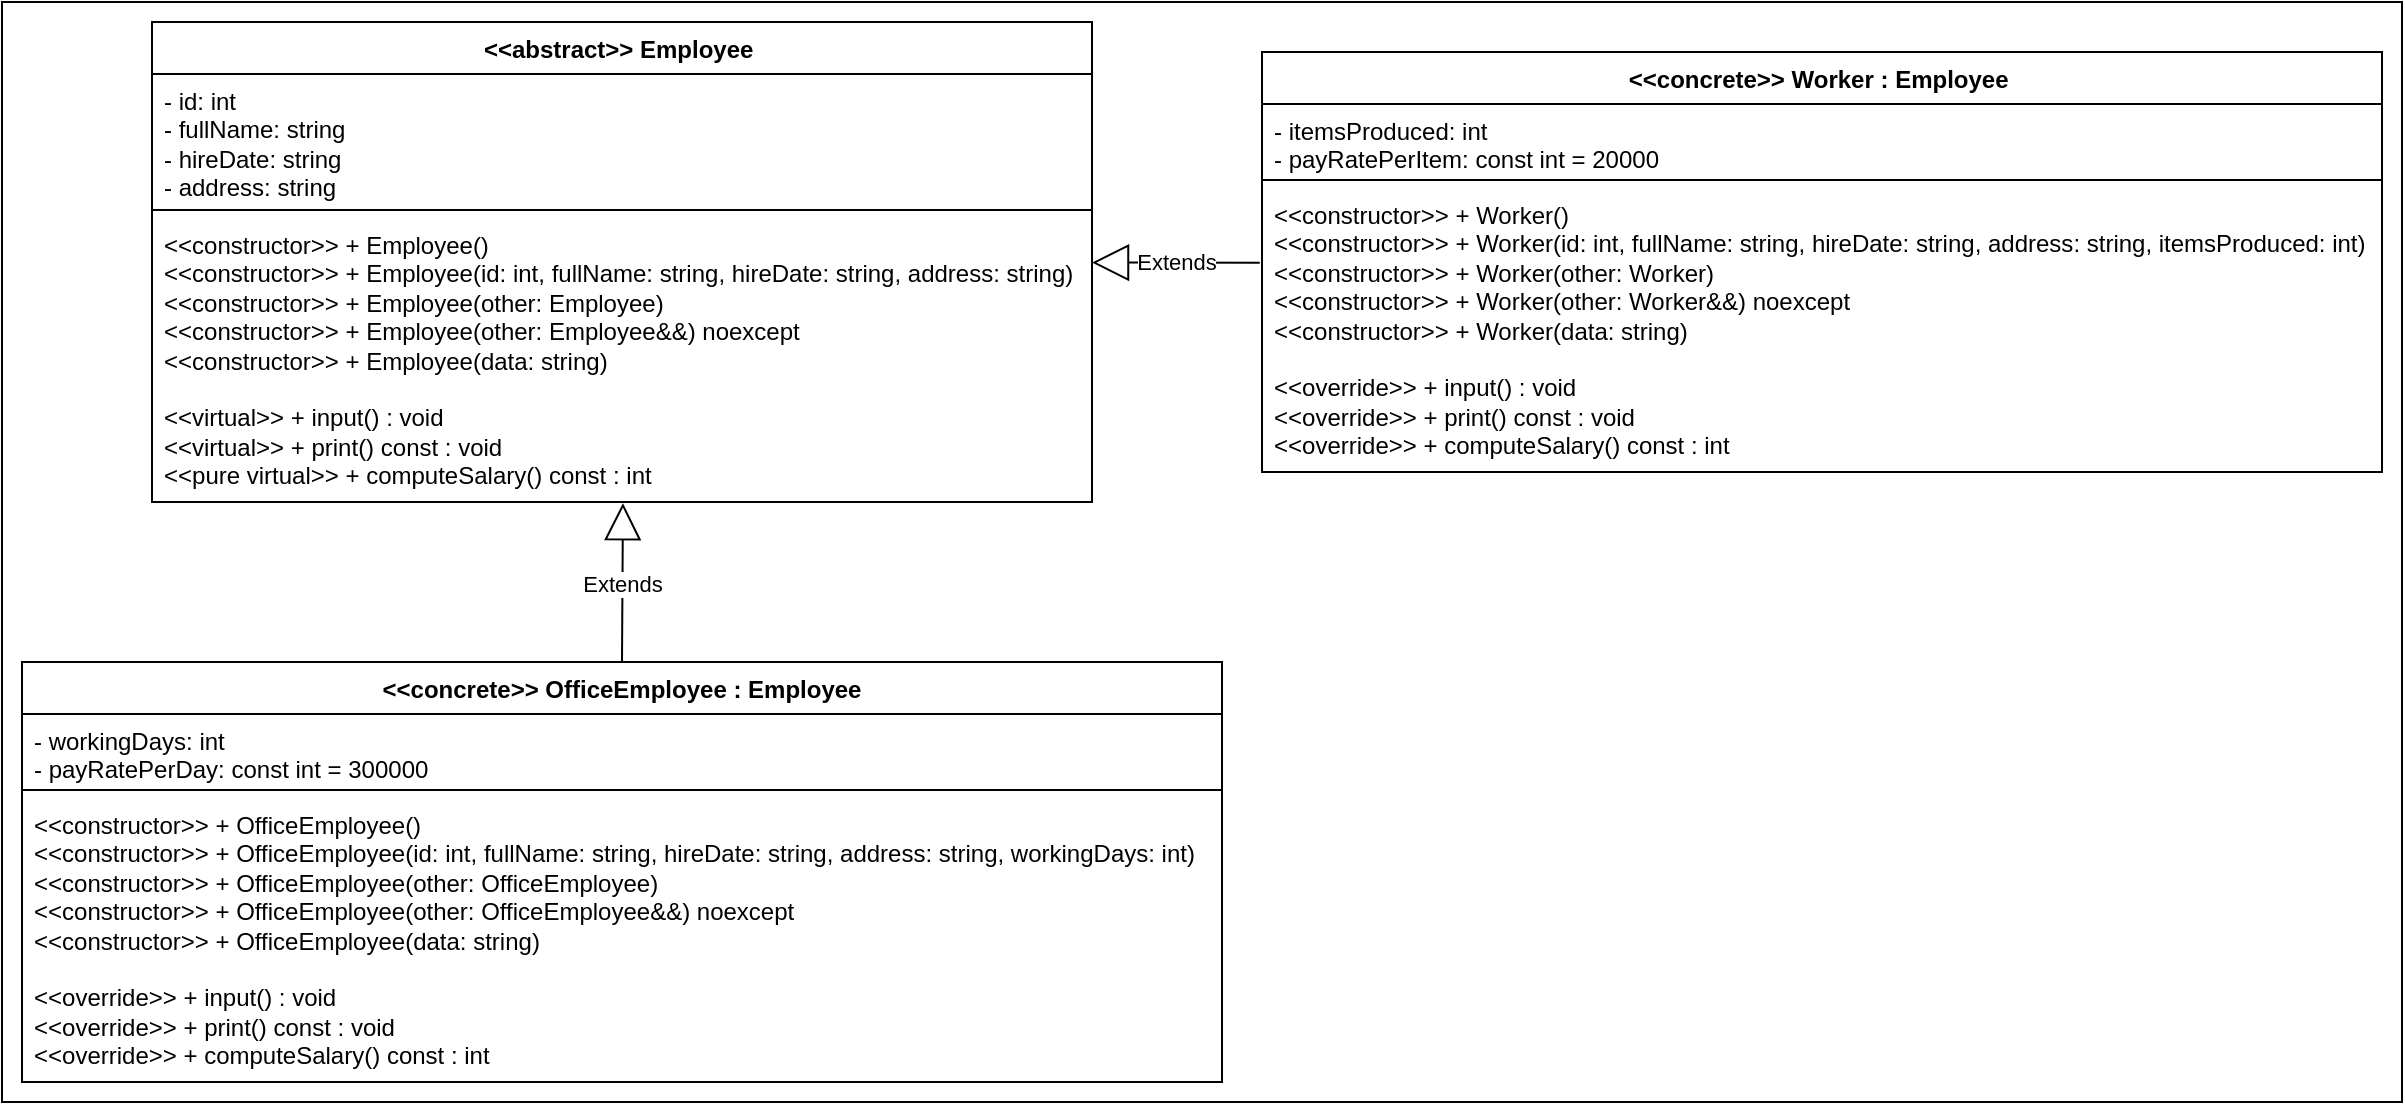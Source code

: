 <mxfile version="24.8.4" pages="2">
  <diagram name="Assignment01" id="YQNJQ6a5uJNEXBnVBi4n">
    <mxGraphModel dx="1448" dy="288" grid="1" gridSize="10" guides="1" tooltips="1" connect="1" arrows="1" fold="1" page="1" pageScale="1" pageWidth="850" pageHeight="1100" math="0" shadow="0">
      <root>
        <mxCell id="0" />
        <mxCell id="1" parent="0" />
        <mxCell id="TGg97sCdS2oQXF3Zb6yF-17" value="" style="rounded=0;whiteSpace=wrap;html=1;" parent="1" vertex="1">
          <mxGeometry x="-840" y="30" width="1200" height="550" as="geometry" />
        </mxCell>
        <mxCell id="TGg97sCdS2oQXF3Zb6yF-1" value="&amp;lt;&amp;lt;&lt;span class=&quot;hljs-keyword&quot;&gt;abstract&lt;/span&gt;&amp;gt;&amp;gt;          Employee&amp;nbsp;" style="swimlane;fontStyle=1;align=center;verticalAlign=top;childLayout=stackLayout;horizontal=1;startSize=26;horizontalStack=0;resizeParent=1;resizeParentMax=0;resizeLast=0;collapsible=1;marginBottom=0;whiteSpace=wrap;html=1;" parent="1" vertex="1">
          <mxGeometry x="-765" y="40" width="470" height="240" as="geometry" />
        </mxCell>
        <mxCell id="TGg97sCdS2oQXF3Zb6yF-2" value="- id: &lt;span class=&quot;hljs-keyword&quot;&gt;int&lt;/span&gt;         &lt;br&gt;   - fullName: &lt;span class=&quot;hljs-keyword&quot;&gt;string&lt;/span&gt;&lt;br&gt;   - hireDate: &lt;span class=&quot;hljs-keyword&quot;&gt;string&lt;/span&gt;&lt;br&gt;   - address: &lt;span class=&quot;hljs-keyword&quot;&gt;string&lt;/span&gt;" style="text;strokeColor=none;fillColor=none;align=left;verticalAlign=top;spacingLeft=4;spacingRight=4;overflow=hidden;rotatable=0;points=[[0,0.5],[1,0.5]];portConstraint=eastwest;whiteSpace=wrap;html=1;" parent="TGg97sCdS2oQXF3Zb6yF-1" vertex="1">
          <mxGeometry y="26" width="470" height="64" as="geometry" />
        </mxCell>
        <mxCell id="TGg97sCdS2oQXF3Zb6yF-3" value="" style="line;strokeWidth=1;fillColor=none;align=left;verticalAlign=middle;spacingTop=-1;spacingLeft=3;spacingRight=3;rotatable=0;labelPosition=right;points=[];portConstraint=eastwest;strokeColor=inherit;" parent="TGg97sCdS2oQXF3Zb6yF-1" vertex="1">
          <mxGeometry y="90" width="470" height="8" as="geometry" />
        </mxCell>
        <mxCell id="TGg97sCdS2oQXF3Zb6yF-4" value="&amp;lt;&amp;lt;constructor&amp;gt;&amp;gt; + &lt;span class=&quot;hljs-title function_ invoke__&quot;&gt;Employee&lt;/span&gt;()&lt;br&gt;&amp;lt;&amp;lt;constructor&amp;gt;&amp;gt; + &lt;span class=&quot;hljs-title function_ invoke__&quot;&gt;Employee&lt;/span&gt;(&lt;span class=&quot;hljs-attr&quot;&gt;id&lt;/span&gt;: &lt;span class=&quot;hljs-keyword&quot;&gt;int&lt;/span&gt;, &lt;span class=&quot;hljs-attr&quot;&gt;fullName&lt;/span&gt;: &lt;span class=&quot;hljs-keyword&quot;&gt;string&lt;/span&gt;, &lt;span class=&quot;hljs-attr&quot;&gt;hireDate&lt;/span&gt;: &lt;span class=&quot;hljs-keyword&quot;&gt;string&lt;/span&gt;, &lt;span class=&quot;hljs-attr&quot;&gt;address&lt;/span&gt;: &lt;span class=&quot;hljs-keyword&quot;&gt;string&lt;/span&gt;)&lt;br&gt;&amp;lt;&amp;lt;constructor&amp;gt;&amp;gt; + &lt;span class=&quot;hljs-title function_ invoke__&quot;&gt;Employee&lt;/span&gt;(&lt;span class=&quot;hljs-attr&quot;&gt;other&lt;/span&gt;: Employee)&lt;br&gt;&amp;lt;&amp;lt;constructor&amp;gt;&amp;gt; + &lt;span class=&quot;hljs-title function_ invoke__&quot;&gt;Employee&lt;/span&gt;(&lt;span class=&quot;hljs-attr&quot;&gt;other&lt;/span&gt;: Employee&amp;amp;&amp;amp;) noexcept&lt;br&gt;&amp;lt;&amp;lt;constructor&amp;gt;&amp;gt; + &lt;span class=&quot;hljs-title function_ invoke__&quot;&gt;Employee&lt;/span&gt;(&lt;span class=&quot;hljs-attr&quot;&gt;data&lt;/span&gt;: &lt;span class=&quot;hljs-keyword&quot;&gt;string&lt;/span&gt;)&lt;div&gt;&lt;br&gt;&amp;lt;&amp;lt;virtual&amp;gt;&amp;gt; + &lt;span class=&quot;hljs-title function_ invoke__&quot;&gt;input&lt;/span&gt;() : &lt;span class=&quot;hljs-keyword&quot;&gt;void&lt;/span&gt;&lt;br&gt;&amp;lt;&amp;lt;virtual&amp;gt;&amp;gt; + &lt;span class=&quot;hljs-keyword&quot;&gt;print&lt;/span&gt;() &lt;span class=&quot;hljs-keyword&quot;&gt;const&lt;/span&gt; : &lt;span class=&quot;hljs-keyword&quot;&gt;void&lt;/span&gt;&lt;/div&gt;&lt;div&gt;&lt;span class=&quot;hljs-keyword&quot;&gt;&amp;lt;&amp;lt;pure virtual&amp;gt;&amp;gt; +&amp;nbsp;&lt;span class=&quot;hljs-title function_ invoke__&quot;&gt;computeSalary&lt;/span&gt;()&amp;nbsp;&lt;span class=&quot;hljs-keyword&quot;&gt;const&lt;/span&gt;&amp;nbsp;:&amp;nbsp;&lt;span class=&quot;hljs-keyword&quot;&gt;int&lt;/span&gt;&lt;br&gt;&lt;/span&gt;&lt;/div&gt;" style="text;strokeColor=none;fillColor=none;align=left;verticalAlign=top;spacingLeft=4;spacingRight=4;overflow=hidden;rotatable=0;points=[[0,0.5],[1,0.5]];portConstraint=eastwest;whiteSpace=wrap;html=1;" parent="TGg97sCdS2oQXF3Zb6yF-1" vertex="1">
          <mxGeometry y="98" width="470" height="142" as="geometry" />
        </mxCell>
        <mxCell id="TGg97sCdS2oQXF3Zb6yF-5" value="    &amp;lt;&amp;lt;concrete&amp;gt;&amp;gt;          OfficeEmployee : Employee&lt;br/&gt;&lt;br&gt;      " style="swimlane;fontStyle=1;align=center;verticalAlign=top;childLayout=stackLayout;horizontal=1;startSize=26;horizontalStack=0;resizeParent=1;resizeParentMax=0;resizeLast=0;collapsible=1;marginBottom=0;whiteSpace=wrap;html=1;" parent="1" vertex="1">
          <mxGeometry x="-830" y="360" width="600" height="210" as="geometry" />
        </mxCell>
        <mxCell id="TGg97sCdS2oQXF3Zb6yF-6" value="- workingDays: &lt;span class=&quot;hljs-keyword&quot;&gt;int&lt;/span&gt;&lt;br/&gt;    - payRatePerDay: &lt;span class=&quot;hljs-keyword&quot;&gt;const&lt;/span&gt; &lt;span class=&quot;hljs-variable constant_&quot;&gt;int&lt;/span&gt; = &lt;span class=&quot;hljs-number&quot;&gt;300000&lt;/span&gt;" style="text;strokeColor=none;fillColor=none;align=left;verticalAlign=top;spacingLeft=4;spacingRight=4;overflow=hidden;rotatable=0;points=[[0,0.5],[1,0.5]];portConstraint=eastwest;whiteSpace=wrap;html=1;" parent="TGg97sCdS2oQXF3Zb6yF-5" vertex="1">
          <mxGeometry y="26" width="600" height="34" as="geometry" />
        </mxCell>
        <mxCell id="TGg97sCdS2oQXF3Zb6yF-7" value="" style="line;strokeWidth=1;fillColor=none;align=left;verticalAlign=middle;spacingTop=-1;spacingLeft=3;spacingRight=3;rotatable=0;labelPosition=right;points=[];portConstraint=eastwest;strokeColor=inherit;" parent="TGg97sCdS2oQXF3Zb6yF-5" vertex="1">
          <mxGeometry y="60" width="600" height="8" as="geometry" />
        </mxCell>
        <mxCell id="TGg97sCdS2oQXF3Zb6yF-8" value="&amp;lt;&amp;lt;constructor&amp;gt;&amp;gt; + &lt;span class=&quot;hljs-title function_ invoke__&quot;&gt;OfficeEmployee&lt;/span&gt;()&lt;br&gt;&amp;lt;&amp;lt;constructor&amp;gt;&amp;gt; + &lt;span class=&quot;hljs-title function_ invoke__&quot;&gt;OfficeEmployee&lt;/span&gt;(&lt;span class=&quot;hljs-attr&quot;&gt;id&lt;/span&gt;: &lt;span class=&quot;hljs-keyword&quot;&gt;int&lt;/span&gt;, &lt;span class=&quot;hljs-attr&quot;&gt;fullName&lt;/span&gt;: &lt;span class=&quot;hljs-keyword&quot;&gt;string&lt;/span&gt;, &lt;span class=&quot;hljs-attr&quot;&gt;hireDate&lt;/span&gt;: &lt;span class=&quot;hljs-keyword&quot;&gt;string&lt;/span&gt;, &lt;span class=&quot;hljs-attr&quot;&gt;address&lt;/span&gt;: &lt;span class=&quot;hljs-keyword&quot;&gt;string&lt;/span&gt;, &lt;span class=&quot;hljs-attr&quot;&gt;workingDays&lt;/span&gt;: &lt;span class=&quot;hljs-keyword&quot;&gt;int&lt;/span&gt;)&lt;br&gt;&amp;lt;&amp;lt;constructor&amp;gt;&amp;gt; + &lt;span class=&quot;hljs-title function_ invoke__&quot;&gt;OfficeEmployee&lt;/span&gt;(&lt;span class=&quot;hljs-attr&quot;&gt;other&lt;/span&gt;: OfficeEmployee)&lt;br&gt;&amp;lt;&amp;lt;constructor&amp;gt;&amp;gt; + &lt;span class=&quot;hljs-title function_ invoke__&quot;&gt;OfficeEmployee&lt;/span&gt;(&lt;span class=&quot;hljs-attr&quot;&gt;other&lt;/span&gt;: OfficeEmployee&amp;amp;&amp;amp;) noexcept&lt;br&gt;&amp;lt;&amp;lt;constructor&amp;gt;&amp;gt; + &lt;span class=&quot;hljs-title function_ invoke__&quot;&gt;OfficeEmployee&lt;/span&gt;(&lt;span class=&quot;hljs-attr&quot;&gt;data&lt;/span&gt;: &lt;span class=&quot;hljs-keyword&quot;&gt;string&lt;/span&gt;)&lt;div&gt;&lt;br&gt;&amp;lt;&amp;lt;override&amp;gt;&amp;gt; + &lt;span class=&quot;hljs-title function_ invoke__&quot;&gt;input&lt;/span&gt;() : &lt;span class=&quot;hljs-keyword&quot;&gt;void&lt;/span&gt;&lt;br&gt;&amp;lt;&amp;lt;override&amp;gt;&amp;gt; + &lt;span class=&quot;hljs-keyword&quot;&gt;print&lt;/span&gt;() &lt;span class=&quot;hljs-keyword&quot;&gt;const&lt;/span&gt; : &lt;span class=&quot;hljs-keyword&quot;&gt;void&lt;/span&gt;&lt;br&gt;&amp;lt;&amp;lt;override&amp;gt;&amp;gt; + &lt;span class=&quot;hljs-title function_ invoke__&quot;&gt;computeSalary&lt;/span&gt;() &lt;span class=&quot;hljs-keyword&quot;&gt;const&lt;/span&gt; : &lt;span class=&quot;hljs-keyword&quot;&gt;int&lt;/span&gt;&lt;/div&gt;" style="text;strokeColor=none;fillColor=none;align=left;verticalAlign=top;spacingLeft=4;spacingRight=4;overflow=hidden;rotatable=0;points=[[0,0.5],[1,0.5]];portConstraint=eastwest;whiteSpace=wrap;html=1;" parent="TGg97sCdS2oQXF3Zb6yF-5" vertex="1">
          <mxGeometry y="68" width="600" height="142" as="geometry" />
        </mxCell>
        <mxCell id="TGg97sCdS2oQXF3Zb6yF-10" value="&amp;lt;&amp;lt;concrete&amp;gt;&amp;gt;          Worker : Employee&amp;nbsp;      " style="swimlane;fontStyle=1;align=center;verticalAlign=top;childLayout=stackLayout;horizontal=1;startSize=26;horizontalStack=0;resizeParent=1;resizeParentMax=0;resizeLast=0;collapsible=1;marginBottom=0;whiteSpace=wrap;html=1;" parent="1" vertex="1">
          <mxGeometry x="-210" y="55" width="560" height="210" as="geometry" />
        </mxCell>
        <mxCell id="TGg97sCdS2oQXF3Zb6yF-11" value="- itemsProduced: &lt;span class=&quot;hljs-keyword&quot;&gt;int&lt;/span&gt;&lt;br/&gt;    - payRatePerItem: &lt;span class=&quot;hljs-keyword&quot;&gt;const&lt;/span&gt; &lt;span class=&quot;hljs-variable constant_&quot;&gt;int&lt;/span&gt; = &lt;span class=&quot;hljs-number&quot;&gt;20000&lt;/span&gt;" style="text;strokeColor=none;fillColor=none;align=left;verticalAlign=top;spacingLeft=4;spacingRight=4;overflow=hidden;rotatable=0;points=[[0,0.5],[1,0.5]];portConstraint=eastwest;whiteSpace=wrap;html=1;" parent="TGg97sCdS2oQXF3Zb6yF-10" vertex="1">
          <mxGeometry y="26" width="560" height="34" as="geometry" />
        </mxCell>
        <mxCell id="TGg97sCdS2oQXF3Zb6yF-12" value="" style="line;strokeWidth=1;fillColor=none;align=left;verticalAlign=middle;spacingTop=-1;spacingLeft=3;spacingRight=3;rotatable=0;labelPosition=right;points=[];portConstraint=eastwest;strokeColor=inherit;" parent="TGg97sCdS2oQXF3Zb6yF-10" vertex="1">
          <mxGeometry y="60" width="560" height="8" as="geometry" />
        </mxCell>
        <mxCell id="TGg97sCdS2oQXF3Zb6yF-13" value="&amp;lt;&amp;lt;constructor&amp;gt;&amp;gt; + &lt;span class=&quot;hljs-title function_ invoke__&quot;&gt;Worker&lt;/span&gt;()&lt;br&gt;&amp;lt;&amp;lt;constructor&amp;gt;&amp;gt; + &lt;span class=&quot;hljs-title function_ invoke__&quot;&gt;Worker&lt;/span&gt;(&lt;span class=&quot;hljs-attr&quot;&gt;id&lt;/span&gt;: &lt;span class=&quot;hljs-keyword&quot;&gt;int&lt;/span&gt;, &lt;span class=&quot;hljs-attr&quot;&gt;fullName&lt;/span&gt;: &lt;span class=&quot;hljs-keyword&quot;&gt;string&lt;/span&gt;, &lt;span class=&quot;hljs-attr&quot;&gt;hireDate&lt;/span&gt;: &lt;span class=&quot;hljs-keyword&quot;&gt;string&lt;/span&gt;, &lt;span class=&quot;hljs-attr&quot;&gt;address&lt;/span&gt;: &lt;span class=&quot;hljs-keyword&quot;&gt;string&lt;/span&gt;, &lt;span class=&quot;hljs-attr&quot;&gt;itemsProduced&lt;/span&gt;: &lt;span class=&quot;hljs-keyword&quot;&gt;int&lt;/span&gt;)&lt;br&gt;&amp;lt;&amp;lt;constructor&amp;gt;&amp;gt; + &lt;span class=&quot;hljs-title function_ invoke__&quot;&gt;Worker&lt;/span&gt;(&lt;span class=&quot;hljs-attr&quot;&gt;other&lt;/span&gt;: Worker)&lt;br&gt;&amp;lt;&amp;lt;constructor&amp;gt;&amp;gt; + &lt;span class=&quot;hljs-title function_ invoke__&quot;&gt;Worker&lt;/span&gt;(&lt;span class=&quot;hljs-attr&quot;&gt;other&lt;/span&gt;: Worker&amp;amp;&amp;amp;) noexcept&lt;br&gt;&amp;lt;&amp;lt;constructor&amp;gt;&amp;gt; + &lt;span class=&quot;hljs-title function_ invoke__&quot;&gt;Worker&lt;/span&gt;(&lt;span class=&quot;hljs-attr&quot;&gt;data&lt;/span&gt;: &lt;span class=&quot;hljs-keyword&quot;&gt;string&lt;/span&gt;)&lt;div&gt;&lt;br&gt;&amp;lt;&amp;lt;override&amp;gt;&amp;gt; + &lt;span class=&quot;hljs-title function_ invoke__&quot;&gt;input&lt;/span&gt;() : &lt;span class=&quot;hljs-keyword&quot;&gt;void&lt;/span&gt;&lt;br&gt;&amp;lt;&amp;lt;override&amp;gt;&amp;gt; + &lt;span class=&quot;hljs-keyword&quot;&gt;print&lt;/span&gt;() &lt;span class=&quot;hljs-keyword&quot;&gt;const&lt;/span&gt; : &lt;span class=&quot;hljs-keyword&quot;&gt;void&lt;/span&gt;&lt;br&gt;&amp;lt;&amp;lt;override&amp;gt;&amp;gt; + &lt;span class=&quot;hljs-title function_ invoke__&quot;&gt;computeSalary&lt;/span&gt;() &lt;span class=&quot;hljs-keyword&quot;&gt;const&lt;/span&gt; : &lt;span class=&quot;hljs-keyword&quot;&gt;int&lt;/span&gt;&lt;/div&gt;" style="text;strokeColor=none;fillColor=none;align=left;verticalAlign=top;spacingLeft=4;spacingRight=4;overflow=hidden;rotatable=0;points=[[0,0.5],[1,0.5]];portConstraint=eastwest;whiteSpace=wrap;html=1;" parent="TGg97sCdS2oQXF3Zb6yF-10" vertex="1">
          <mxGeometry y="68" width="560" height="142" as="geometry" />
        </mxCell>
        <mxCell id="TGg97sCdS2oQXF3Zb6yF-14" value="Extends" style="endArrow=block;endSize=16;endFill=0;html=1;rounded=0;entryX=1;entryY=0.157;entryDx=0;entryDy=0;entryPerimeter=0;exitX=-0.002;exitY=0.263;exitDx=0;exitDy=0;exitPerimeter=0;" parent="1" source="TGg97sCdS2oQXF3Zb6yF-13" target="TGg97sCdS2oQXF3Zb6yF-4" edge="1">
          <mxGeometry x="0.001" width="160" relative="1" as="geometry">
            <mxPoint x="-400" y="240" as="sourcePoint" />
            <mxPoint x="-240" y="240" as="targetPoint" />
            <mxPoint as="offset" />
          </mxGeometry>
        </mxCell>
        <mxCell id="TGg97sCdS2oQXF3Zb6yF-15" value="Extends" style="endArrow=block;endSize=16;endFill=0;html=1;rounded=0;exitX=0.5;exitY=0;exitDx=0;exitDy=0;entryX=0.501;entryY=1.004;entryDx=0;entryDy=0;entryPerimeter=0;" parent="1" source="TGg97sCdS2oQXF3Zb6yF-5" target="TGg97sCdS2oQXF3Zb6yF-4" edge="1">
          <mxGeometry width="160" relative="1" as="geometry">
            <mxPoint x="-650" y="260" as="sourcePoint" />
            <mxPoint x="-490" y="260" as="targetPoint" />
          </mxGeometry>
        </mxCell>
      </root>
    </mxGraphModel>
  </diagram>
  <diagram id="7LjIUoKTwHBkMS1QZCXQ" name="Assignment04">
    <mxGraphModel dx="900" dy="1424" grid="1" gridSize="10" guides="1" tooltips="1" connect="1" arrows="1" fold="1" page="0" pageScale="1" pageWidth="850" pageHeight="1100" math="0" shadow="0">
      <root>
        <mxCell id="0" />
        <mxCell id="1" parent="0" />
        <mxCell id="nnHAM5i-w1DGaehoVg1B-16" value="" style="rounded=0;whiteSpace=wrap;html=1;" vertex="1" parent="1">
          <mxGeometry x="70" y="-330" width="700" height="530" as="geometry" />
        </mxCell>
        <mxCell id="zTO4zdI9xtOOPSFrGwGv-1" value="&amp;lt;&amp;lt;concrete&amp;gt;&amp;gt; Promotion&lt;div&gt;&lt;br/&gt;&lt;/div&gt;" style="swimlane;fontStyle=1;align=center;verticalAlign=top;childLayout=stackLayout;horizontal=1;startSize=26;horizontalStack=0;resizeParent=1;resizeParentMax=0;resizeLast=0;collapsible=1;marginBottom=0;whiteSpace=wrap;html=1;" vertex="1" parent="1">
          <mxGeometry x="400" y="-320" width="300" height="180" as="geometry" />
        </mxCell>
        <mxCell id="zTO4zdI9xtOOPSFrGwGv-2" value="- discountValue: &lt;span class=&quot;hljs-keyword&quot;&gt;int&lt;/span&gt;&lt;br/&gt;- selected: &lt;span class=&quot;hljs-keyword&quot;&gt;bool&lt;/span&gt;" style="text;strokeColor=none;fillColor=none;align=left;verticalAlign=top;spacingLeft=4;spacingRight=4;overflow=hidden;rotatable=0;points=[[0,0.5],[1,0.5]];portConstraint=eastwest;whiteSpace=wrap;html=1;" vertex="1" parent="zTO4zdI9xtOOPSFrGwGv-1">
          <mxGeometry y="26" width="300" height="34" as="geometry" />
        </mxCell>
        <mxCell id="zTO4zdI9xtOOPSFrGwGv-3" value="" style="line;strokeWidth=1;fillColor=none;align=left;verticalAlign=middle;spacingTop=-1;spacingLeft=3;spacingRight=3;rotatable=0;labelPosition=right;points=[];portConstraint=eastwest;strokeColor=inherit;" vertex="1" parent="zTO4zdI9xtOOPSFrGwGv-1">
          <mxGeometry y="60" width="300" height="8" as="geometry" />
        </mxCell>
        <mxCell id="zTO4zdI9xtOOPSFrGwGv-4" value="&amp;lt;&amp;lt;constructor&amp;gt;&amp;gt; &lt;span class=&quot;hljs-title function_ invoke__&quot;&gt;Promotion&lt;/span&gt;()&lt;br&gt;&amp;lt;&amp;lt;constructor&amp;gt;&amp;gt; &lt;span class=&quot;hljs-title function_ invoke__&quot;&gt;Promotion&lt;/span&gt;(value: int, selected: bool)&lt;div&gt;&lt;br&gt;+ &lt;span class=&quot;hljs-title function_ invoke__&quot;&gt;setDiscountValue&lt;/span&gt;(&lt;span class=&quot;hljs-attr&quot;&gt;value&lt;/span&gt;: &lt;span class=&quot;hljs-keyword&quot;&gt;int&lt;/span&gt;): &lt;span class=&quot;hljs-keyword&quot;&gt;void&lt;/span&gt;&lt;br&gt;+ &lt;span class=&quot;hljs-title function_ invoke__&quot;&gt;getDiscountValue&lt;/span&gt;() &lt;span class=&quot;hljs-keyword&quot;&gt;const&lt;/span&gt;: &lt;span class=&quot;hljs-keyword&quot;&gt;int&lt;/span&gt;&lt;br&gt;+ &lt;span class=&quot;hljs-title function_ invoke__&quot;&gt;setSelected&lt;/span&gt;(&lt;span class=&quot;hljs-attr&quot;&gt;selected&lt;/span&gt;: &lt;span class=&quot;hljs-keyword&quot;&gt;bool&lt;/span&gt;): &lt;span class=&quot;hljs-keyword&quot;&gt;void&lt;/span&gt;&lt;br&gt;+ &lt;span class=&quot;hljs-title function_ invoke__&quot;&gt;getSelected&lt;/span&gt;(): &lt;span class=&quot;hljs-keyword&quot;&gt;bool&lt;/span&gt;&lt;/div&gt;" style="text;strokeColor=none;fillColor=none;align=left;verticalAlign=top;spacingLeft=4;spacingRight=4;overflow=hidden;rotatable=0;points=[[0,0.5],[1,0.5]];portConstraint=eastwest;whiteSpace=wrap;html=1;" vertex="1" parent="zTO4zdI9xtOOPSFrGwGv-1">
          <mxGeometry y="68" width="300" height="112" as="geometry" />
        </mxCell>
        <mxCell id="nnHAM5i-w1DGaehoVg1B-5" value="&lt;div&gt;&amp;lt;&amp;lt;concrete&amp;gt;&amp;gt; Product&amp;nbsp;&lt;/div&gt;" style="swimlane;fontStyle=1;align=center;verticalAlign=top;childLayout=stackLayout;horizontal=1;startSize=26;horizontalStack=0;resizeParent=1;resizeParentMax=0;resizeLast=0;collapsible=1;marginBottom=0;whiteSpace=wrap;html=1;" vertex="1" parent="1">
          <mxGeometry x="400" y="-120" width="360" height="310" as="geometry" />
        </mxCell>
        <mxCell id="nnHAM5i-w1DGaehoVg1B-6" value="- name: &lt;span class=&quot;hljs-keyword&quot;&gt;string&lt;/span&gt;&lt;br/&gt;- quantity: &lt;span class=&quot;hljs-keyword&quot;&gt;int&lt;/span&gt;&lt;br/&gt;- unitPrice: &lt;span class=&quot;hljs-keyword&quot;&gt;int&lt;/span&gt;&lt;br/&gt;- selected: &lt;span class=&quot;hljs-keyword&quot;&gt;bool&lt;/span&gt;" style="text;strokeColor=none;fillColor=none;align=left;verticalAlign=top;spacingLeft=4;spacingRight=4;overflow=hidden;rotatable=0;points=[[0,0.5],[1,0.5]];portConstraint=eastwest;whiteSpace=wrap;html=1;" vertex="1" parent="nnHAM5i-w1DGaehoVg1B-5">
          <mxGeometry y="26" width="360" height="64" as="geometry" />
        </mxCell>
        <mxCell id="nnHAM5i-w1DGaehoVg1B-7" value="" style="line;strokeWidth=1;fillColor=none;align=left;verticalAlign=middle;spacingTop=-1;spacingLeft=3;spacingRight=3;rotatable=0;labelPosition=right;points=[];portConstraint=eastwest;strokeColor=inherit;" vertex="1" parent="nnHAM5i-w1DGaehoVg1B-5">
          <mxGeometry y="90" width="360" height="8" as="geometry" />
        </mxCell>
        <mxCell id="nnHAM5i-w1DGaehoVg1B-8" value="&amp;lt;&amp;lt;constructor&amp;gt;&amp;gt; &lt;span class=&quot;hljs-title function_ invoke__&quot;&gt;Product&lt;/span&gt;()&lt;br&gt;&amp;lt;&amp;lt;constructor&amp;gt;&amp;gt; &lt;span class=&quot;hljs-title function_ invoke__&quot;&gt;Product&lt;/span&gt;(&lt;span class=&quot;hljs-attr&quot;&gt;name&lt;/span&gt;: &lt;span class=&quot;hljs-keyword&quot;&gt;string&lt;/span&gt;, &lt;span class=&quot;hljs-attr&quot;&gt;quantity&lt;/span&gt;: &lt;span class=&quot;hljs-keyword&quot;&gt;int&lt;/span&gt;, &lt;span class=&quot;hljs-attr&quot;&gt;unitPrice&lt;/span&gt;: &lt;span class=&quot;hljs-keyword&quot;&gt;int&lt;/span&gt;)&lt;br&gt;&amp;lt;&amp;lt;destructor&amp;gt;&amp;gt; ~&lt;span class=&quot;hljs-title function_ invoke__&quot;&gt;Product&lt;/span&gt;()&lt;div&gt;&lt;br&gt;+ &lt;span class=&quot;hljs-title function_ invoke__&quot;&gt;setName&lt;/span&gt;(&lt;span class=&quot;hljs-attr&quot;&gt;name&lt;/span&gt;: &lt;span class=&quot;hljs-keyword&quot;&gt;string&lt;/span&gt;): &lt;span class=&quot;hljs-keyword&quot;&gt;void&lt;/span&gt;&lt;br&gt;+ &lt;span class=&quot;hljs-title function_ invoke__&quot;&gt;setQuantity&lt;/span&gt;(&lt;span class=&quot;hljs-attr&quot;&gt;quantity&lt;/span&gt;: &lt;span class=&quot;hljs-keyword&quot;&gt;int&lt;/span&gt;): &lt;span class=&quot;hljs-keyword&quot;&gt;void&lt;/span&gt;&lt;br&gt;+ &lt;span class=&quot;hljs-title function_ invoke__&quot;&gt;setUnitPrice&lt;/span&gt;(&lt;span class=&quot;hljs-attr&quot;&gt;unitPrice&lt;/span&gt;: &lt;span class=&quot;hljs-keyword&quot;&gt;int&lt;/span&gt;): &lt;span class=&quot;hljs-keyword&quot;&gt;void&lt;/span&gt;&lt;br&gt;+ &lt;span class=&quot;hljs-title function_ invoke__&quot;&gt;setSelected&lt;/span&gt;(&lt;span class=&quot;hljs-attr&quot;&gt;selected&lt;/span&gt;: &lt;span class=&quot;hljs-keyword&quot;&gt;bool&lt;/span&gt;): &lt;span class=&quot;hljs-keyword&quot;&gt;void&lt;/span&gt;&lt;br&gt;+ &lt;span class=&quot;hljs-title function_ invoke__&quot;&gt;getName&lt;/span&gt;(): &lt;span class=&quot;hljs-keyword&quot;&gt;string&lt;/span&gt;&lt;br&gt;+ &lt;span class=&quot;hljs-title function_ invoke__&quot;&gt;getQuantity&lt;/span&gt;(): &lt;span class=&quot;hljs-keyword&quot;&gt;int&lt;/span&gt;&lt;br&gt;+ &lt;span class=&quot;hljs-title function_ invoke__&quot;&gt;getUnitPrice&lt;/span&gt;(): &lt;span class=&quot;hljs-keyword&quot;&gt;int&lt;/span&gt;&lt;br&gt;+ &lt;span class=&quot;hljs-title function_ invoke__&quot;&gt;getSelected&lt;/span&gt;(): &lt;span class=&quot;hljs-keyword&quot;&gt;bool&lt;/span&gt;&lt;br&gt;+ &lt;span class=&quot;hljs-title function_ invoke__&quot;&gt;increase&lt;/span&gt;(): &lt;span class=&quot;hljs-keyword&quot;&gt;void&lt;/span&gt;&lt;br&gt;+ &lt;span class=&quot;hljs-title function_ invoke__&quot;&gt;decrease&lt;/span&gt;(): &lt;span class=&quot;hljs-keyword&quot;&gt;void&lt;/span&gt;&lt;/div&gt;" style="text;strokeColor=none;fillColor=none;align=left;verticalAlign=top;spacingLeft=4;spacingRight=4;overflow=hidden;rotatable=0;points=[[0,0.5],[1,0.5]];portConstraint=eastwest;whiteSpace=wrap;html=1;" vertex="1" parent="nnHAM5i-w1DGaehoVg1B-5">
          <mxGeometry y="98" width="360" height="212" as="geometry" />
        </mxCell>
        <mxCell id="nnHAM5i-w1DGaehoVg1B-10" value="&lt;div&gt;&amp;lt;&amp;lt;concrete&amp;gt;&amp;gt; Cart&amp;nbsp;&lt;/div&gt;" style="swimlane;fontStyle=1;align=center;verticalAlign=top;childLayout=stackLayout;horizontal=1;startSize=26;horizontalStack=0;resizeParent=1;resizeParentMax=0;resizeLast=0;collapsible=1;marginBottom=0;whiteSpace=wrap;html=1;" vertex="1" parent="1">
          <mxGeometry x="80" y="-240" width="210" height="320" as="geometry" />
        </mxCell>
        <mxCell id="nnHAM5i-w1DGaehoVg1B-11" value="- state: &lt;span class=&quot;hljs-keyword&quot;&gt;bool&lt;/span&gt;&lt;br&gt;- products: vector&amp;lt;Product&amp;gt;&lt;br&gt;- promotions: vector&amp;lt;Promotion&amp;gt;&lt;br&gt;- promotionIndex: &lt;span class=&quot;hljs-keyword&quot;&gt;int&lt;/span&gt;&lt;br&gt;- totalPrice: &lt;span class=&quot;hljs-keyword&quot;&gt;int&lt;/span&gt;" style="text;strokeColor=none;fillColor=none;align=left;verticalAlign=top;spacingLeft=4;spacingRight=4;overflow=hidden;rotatable=0;points=[[0,0.5],[1,0.5]];portConstraint=eastwest;whiteSpace=wrap;html=1;" vertex="1" parent="nnHAM5i-w1DGaehoVg1B-10">
          <mxGeometry y="26" width="210" height="84" as="geometry" />
        </mxCell>
        <mxCell id="nnHAM5i-w1DGaehoVg1B-12" value="" style="line;strokeWidth=1;fillColor=none;align=left;verticalAlign=middle;spacingTop=-1;spacingLeft=3;spacingRight=3;rotatable=0;labelPosition=right;points=[];portConstraint=eastwest;strokeColor=inherit;" vertex="1" parent="nnHAM5i-w1DGaehoVg1B-10">
          <mxGeometry y="110" width="210" height="8" as="geometry" />
        </mxCell>
        <mxCell id="nnHAM5i-w1DGaehoVg1B-13" value="&amp;lt;&amp;lt;constructor&amp;gt;&amp;gt; &lt;span class=&quot;hljs-title function_ invoke__&quot;&gt;Cart&lt;/span&gt;()&lt;br&gt;&amp;lt;&amp;lt;destructor&amp;gt;&amp;gt; ~&lt;span class=&quot;hljs-title function_ invoke__&quot;&gt;Cart&lt;/span&gt;()&lt;div&gt;&lt;br&gt;+ &lt;span class=&quot;hljs-title function_ invoke__&quot;&gt;getProduct&lt;/span&gt;(&lt;span class=&quot;hljs-attr&quot;&gt;filename&lt;/span&gt;: &lt;span class=&quot;hljs-keyword&quot;&gt;string&lt;/span&gt;): &lt;span class=&quot;hljs-keyword&quot;&gt;bool&lt;/span&gt;&lt;br&gt;+ &lt;span class=&quot;hljs-title function_ invoke__&quot;&gt;setState&lt;/span&gt;(&lt;span class=&quot;hljs-attr&quot;&gt;state&lt;/span&gt;: &lt;span class=&quot;hljs-keyword&quot;&gt;bool&lt;/span&gt;): &lt;span class=&quot;hljs-keyword&quot;&gt;void&lt;/span&gt;&lt;br&gt;+ &lt;span class=&quot;hljs-title function_ invoke__&quot;&gt;getState&lt;/span&gt;(): &lt;span class=&quot;hljs-keyword&quot;&gt;bool&lt;/span&gt;&lt;/div&gt;&lt;div&gt;&lt;br&gt;+ &lt;span class=&quot;hljs-title function_ invoke__&quot;&gt;isDigit&lt;/span&gt;(&lt;span class=&quot;hljs-attr&quot;&gt;c&lt;/span&gt;: char): &lt;span class=&quot;hljs-keyword&quot;&gt;bool&lt;/span&gt;&lt;br&gt;+ &lt;span class=&quot;hljs-title function_ invoke__&quot;&gt;isNumber&lt;/span&gt;(&lt;span class=&quot;hljs-attr&quot;&gt;s&lt;/span&gt;: &lt;span class=&quot;hljs-keyword&quot;&gt;string&lt;/span&gt;): &lt;span class=&quot;hljs-keyword&quot;&gt;bool&lt;/span&gt;&lt;br&gt;+ &lt;span class=&quot;hljs-title function_ invoke__&quot;&gt;saveOrders&lt;/span&gt;(&lt;span class=&quot;hljs-attr&quot;&gt;filename&lt;/span&gt;: &lt;span class=&quot;hljs-keyword&quot;&gt;string&lt;/span&gt;): &lt;span class=&quot;hljs-keyword&quot;&gt;bool&lt;/span&gt;&lt;br&gt;+ &lt;span class=&quot;hljs-title function_ invoke__&quot;&gt;getRequest&lt;/span&gt;(): &lt;span class=&quot;hljs-keyword&quot;&gt;string&lt;/span&gt;&lt;br&gt;+ &lt;span class=&quot;hljs-title function_ invoke__&quot;&gt;solveRequest&lt;/span&gt;(&lt;span class=&quot;hljs-attr&quot;&gt;request&lt;/span&gt;: &lt;span class=&quot;hljs-keyword&quot;&gt;string&lt;/span&gt;): &lt;span class=&quot;hljs-keyword&quot;&gt;void&lt;/span&gt;&lt;br&gt;+ &lt;span class=&quot;hljs-title function_ invoke__&quot;&gt;run&lt;/span&gt;(): &lt;span class=&quot;hljs-keyword&quot;&gt;void&lt;/span&gt;&lt;/div&gt;" style="text;strokeColor=none;fillColor=none;align=left;verticalAlign=top;spacingLeft=4;spacingRight=4;overflow=hidden;rotatable=0;points=[[0,0.5],[1,0.5]];portConstraint=eastwest;whiteSpace=wrap;html=1;" vertex="1" parent="nnHAM5i-w1DGaehoVg1B-10">
          <mxGeometry y="118" width="210" height="202" as="geometry" />
        </mxCell>
        <mxCell id="nnHAM5i-w1DGaehoVg1B-14" value="" style="endArrow=diamondThin;endFill=1;endSize=24;html=1;rounded=0;fontSize=12;exitX=0;exitY=0.5;exitDx=0;exitDy=0;entryX=1.003;entryY=0.21;entryDx=0;entryDy=0;entryPerimeter=0;edgeStyle=orthogonalEdgeStyle;" edge="1" parent="1" source="zTO4zdI9xtOOPSFrGwGv-4" target="nnHAM5i-w1DGaehoVg1B-13">
          <mxGeometry width="160" relative="1" as="geometry">
            <mxPoint x="360" y="-100" as="sourcePoint" />
            <mxPoint x="290" y="-80" as="targetPoint" />
            <Array as="points">
              <mxPoint x="350" y="-196" />
              <mxPoint x="350" y="-80" />
            </Array>
          </mxGeometry>
        </mxCell>
        <mxCell id="nnHAM5i-w1DGaehoVg1B-15" value="" style="endArrow=none;html=1;rounded=0;fontSize=12;startSize=8;endSize=8;exitX=0;exitY=0.5;exitDx=0;exitDy=0;edgeStyle=orthogonalEdgeStyle;" edge="1" parent="1" source="nnHAM5i-w1DGaehoVg1B-8">
          <mxGeometry width="50" height="50" relative="1" as="geometry">
            <mxPoint x="420" y="-80" as="sourcePoint" />
            <mxPoint x="350" y="-80" as="targetPoint" />
          </mxGeometry>
        </mxCell>
      </root>
    </mxGraphModel>
  </diagram>
</mxfile>
